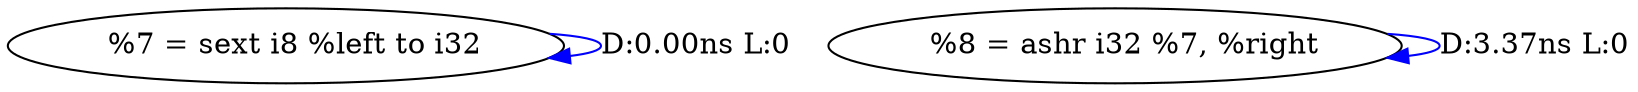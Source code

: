 digraph {
Node0x3370ef0[label="  %7 = sext i8 %left to i32"];
Node0x3370ef0 -> Node0x3370ef0[label="D:0.00ns L:0",color=blue];
Node0x3370fd0[label="  %8 = ashr i32 %7, %right"];
Node0x3370fd0 -> Node0x3370fd0[label="D:3.37ns L:0",color=blue];
}
